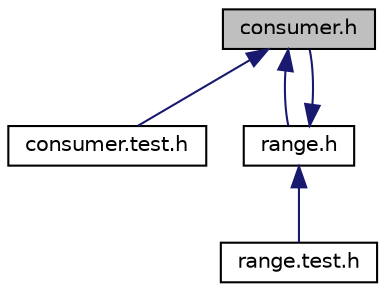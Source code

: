 digraph G
{
  edge [fontname="Helvetica",fontsize="10",labelfontname="Helvetica",labelfontsize="10"];
  node [fontname="Helvetica",fontsize="10",shape=record];
  Node1 [label="consumer.h",height=0.2,width=0.4,color="black", fillcolor="grey75", style="filled" fontcolor="black"];
  Node1 -> Node2 [dir="back",color="midnightblue",fontsize="10",style="solid",fontname="Helvetica"];
  Node2 [label="consumer.test.h",height=0.2,width=0.4,color="black", fillcolor="white", style="filled",URL="$consumer_8test_8h.html"];
  Node1 -> Node3 [dir="back",color="midnightblue",fontsize="10",style="solid",fontname="Helvetica"];
  Node3 [label="range.h",height=0.2,width=0.4,color="black", fillcolor="white", style="filled",URL="$range_8h.html"];
  Node3 -> Node1 [dir="back",color="midnightblue",fontsize="10",style="solid",fontname="Helvetica"];
  Node3 -> Node4 [dir="back",color="midnightblue",fontsize="10",style="solid",fontname="Helvetica"];
  Node4 [label="range.test.h",height=0.2,width=0.4,color="black", fillcolor="white", style="filled",URL="$range_8test_8h.html"];
}
